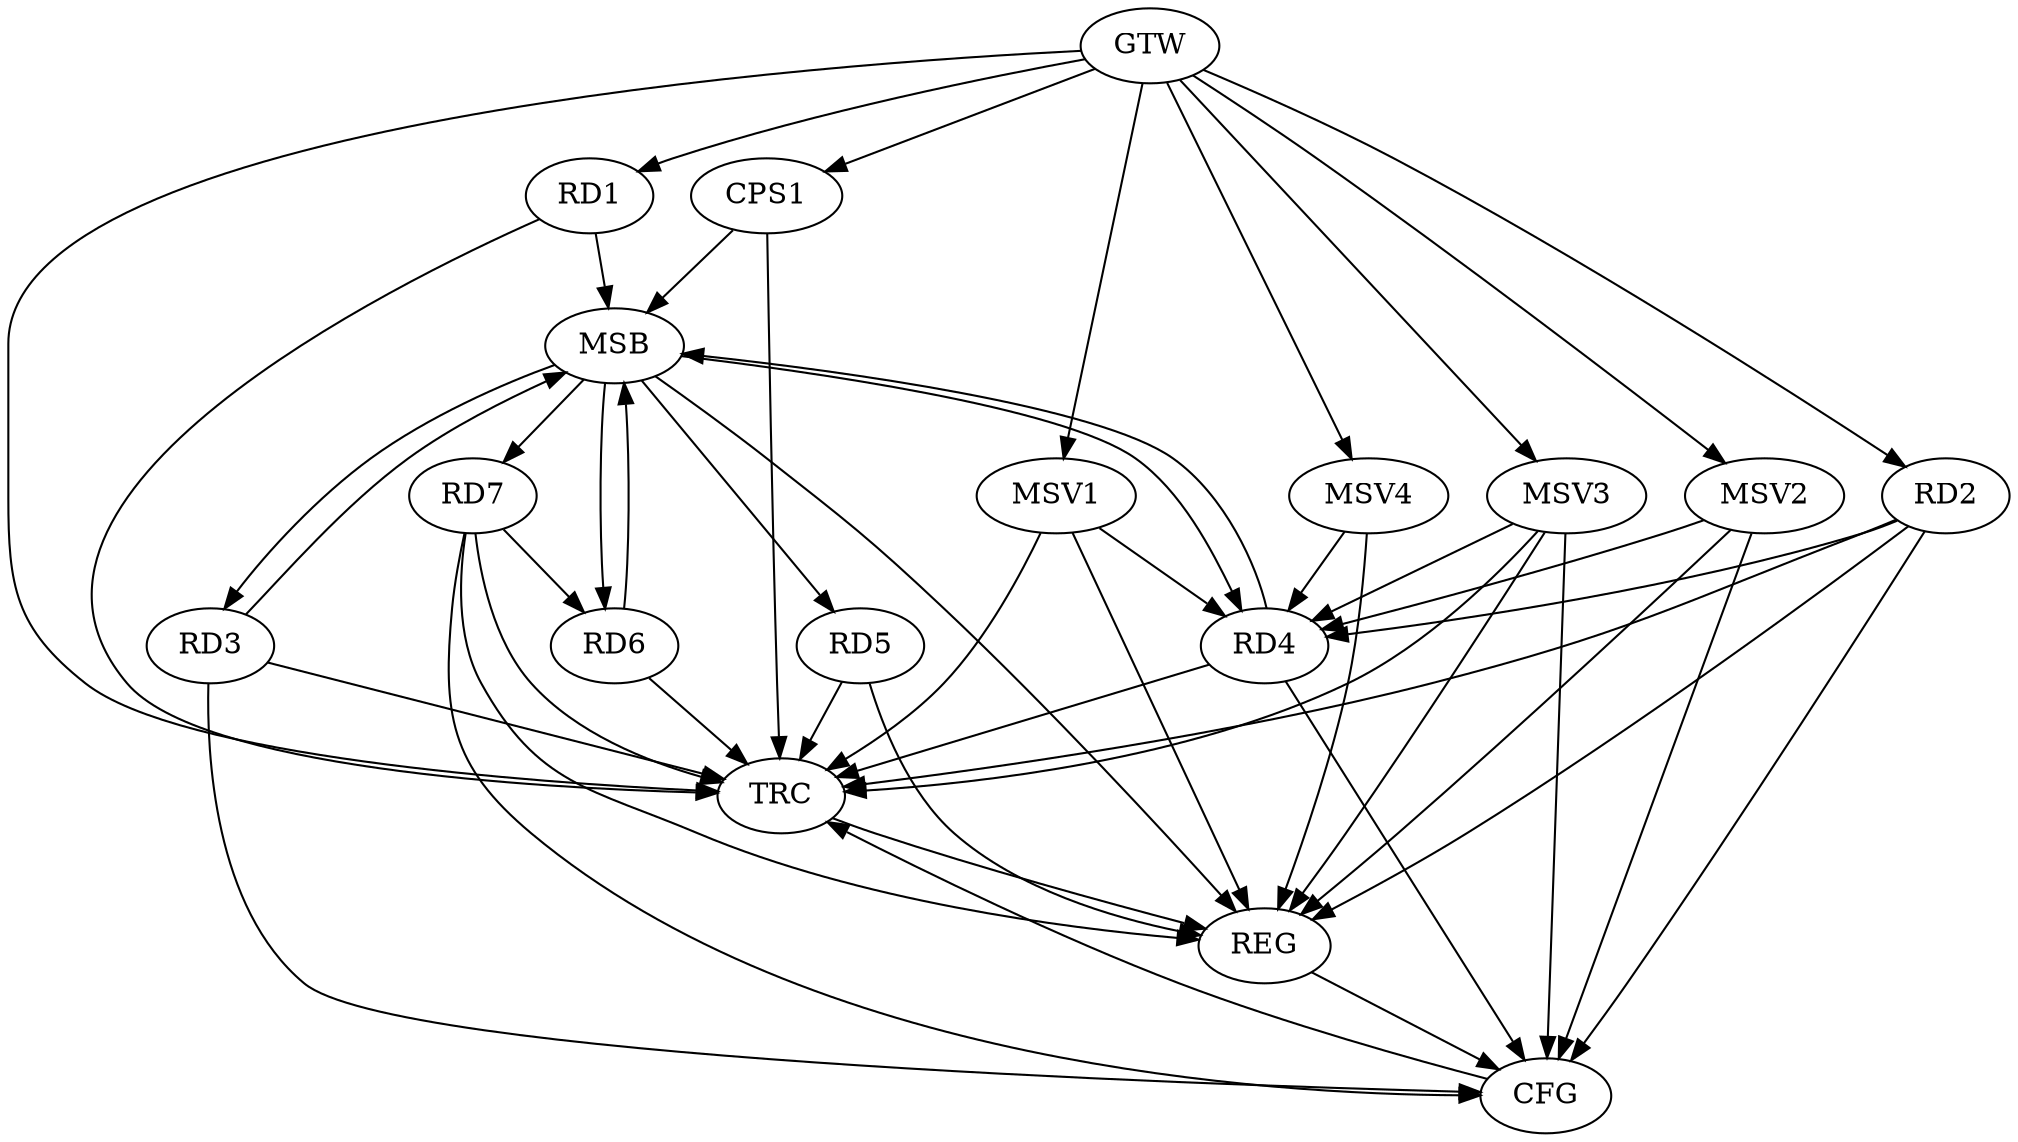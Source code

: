 strict digraph G {
  RD1 [ label="RD1" ];
  RD2 [ label="RD2" ];
  RD3 [ label="RD3" ];
  RD4 [ label="RD4" ];
  RD5 [ label="RD5" ];
  RD6 [ label="RD6" ];
  RD7 [ label="RD7" ];
  CPS1 [ label="CPS1" ];
  GTW [ label="GTW" ];
  REG [ label="REG" ];
  MSB [ label="MSB" ];
  CFG [ label="CFG" ];
  TRC [ label="TRC" ];
  MSV1 [ label="MSV1" ];
  MSV2 [ label="MSV2" ];
  MSV3 [ label="MSV3" ];
  MSV4 [ label="MSV4" ];
  RD2 -> RD4;
  RD7 -> RD6;
  GTW -> RD1;
  GTW -> RD2;
  GTW -> CPS1;
  RD2 -> REG;
  RD5 -> REG;
  RD7 -> REG;
  RD1 -> MSB;
  MSB -> RD7;
  MSB -> REG;
  RD3 -> MSB;
  RD4 -> MSB;
  RD6 -> MSB;
  CPS1 -> MSB;
  MSB -> RD3;
  MSB -> RD4;
  MSB -> RD5;
  MSB -> RD6;
  RD3 -> CFG;
  RD2 -> CFG;
  RD4 -> CFG;
  RD7 -> CFG;
  REG -> CFG;
  RD1 -> TRC;
  RD2 -> TRC;
  RD3 -> TRC;
  RD4 -> TRC;
  RD5 -> TRC;
  RD6 -> TRC;
  RD7 -> TRC;
  CPS1 -> TRC;
  GTW -> TRC;
  CFG -> TRC;
  TRC -> REG;
  MSV1 -> RD4;
  GTW -> MSV1;
  MSV1 -> REG;
  MSV1 -> TRC;
  MSV2 -> RD4;
  GTW -> MSV2;
  MSV2 -> REG;
  MSV2 -> CFG;
  MSV3 -> RD4;
  GTW -> MSV3;
  MSV3 -> REG;
  MSV3 -> TRC;
  MSV3 -> CFG;
  MSV4 -> RD4;
  GTW -> MSV4;
  MSV4 -> REG;
}
